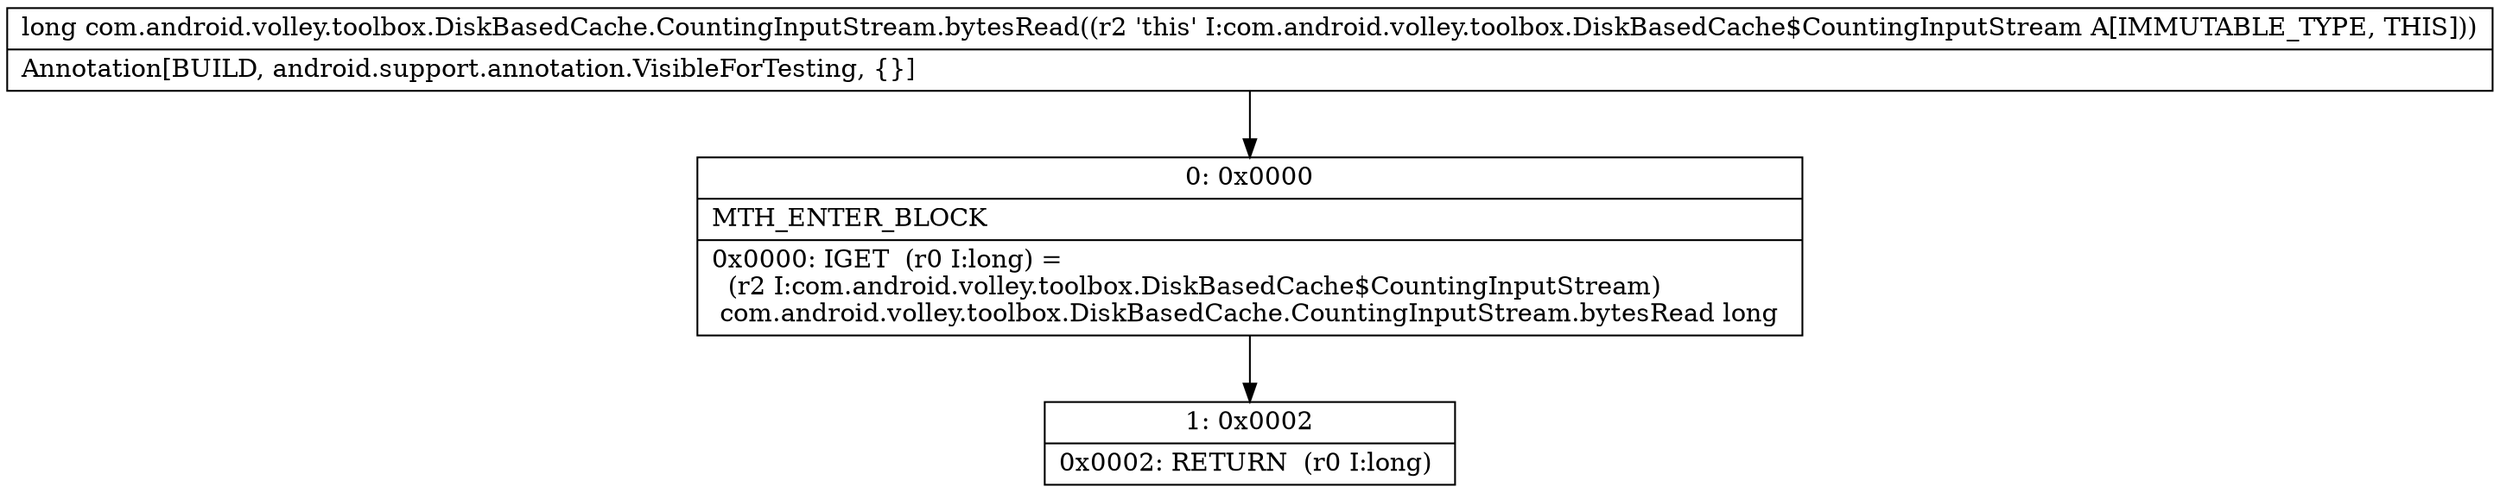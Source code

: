 digraph "CFG forcom.android.volley.toolbox.DiskBasedCache.CountingInputStream.bytesRead()J" {
Node_0 [shape=record,label="{0\:\ 0x0000|MTH_ENTER_BLOCK\l|0x0000: IGET  (r0 I:long) = \l  (r2 I:com.android.volley.toolbox.DiskBasedCache$CountingInputStream)\l com.android.volley.toolbox.DiskBasedCache.CountingInputStream.bytesRead long \l}"];
Node_1 [shape=record,label="{1\:\ 0x0002|0x0002: RETURN  (r0 I:long) \l}"];
MethodNode[shape=record,label="{long com.android.volley.toolbox.DiskBasedCache.CountingInputStream.bytesRead((r2 'this' I:com.android.volley.toolbox.DiskBasedCache$CountingInputStream A[IMMUTABLE_TYPE, THIS]))  | Annotation[BUILD, android.support.annotation.VisibleForTesting, \{\}]\l}"];
MethodNode -> Node_0;
Node_0 -> Node_1;
}

